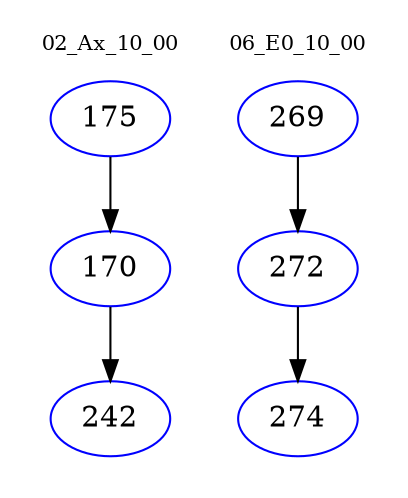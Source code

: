 digraph{
subgraph cluster_0 {
color = white
label = "02_Ax_10_00";
fontsize=10;
T0_175 [label="175", color="blue"]
T0_175 -> T0_170 [color="black"]
T0_170 [label="170", color="blue"]
T0_170 -> T0_242 [color="black"]
T0_242 [label="242", color="blue"]
}
subgraph cluster_1 {
color = white
label = "06_E0_10_00";
fontsize=10;
T1_269 [label="269", color="blue"]
T1_269 -> T1_272 [color="black"]
T1_272 [label="272", color="blue"]
T1_272 -> T1_274 [color="black"]
T1_274 [label="274", color="blue"]
}
}
